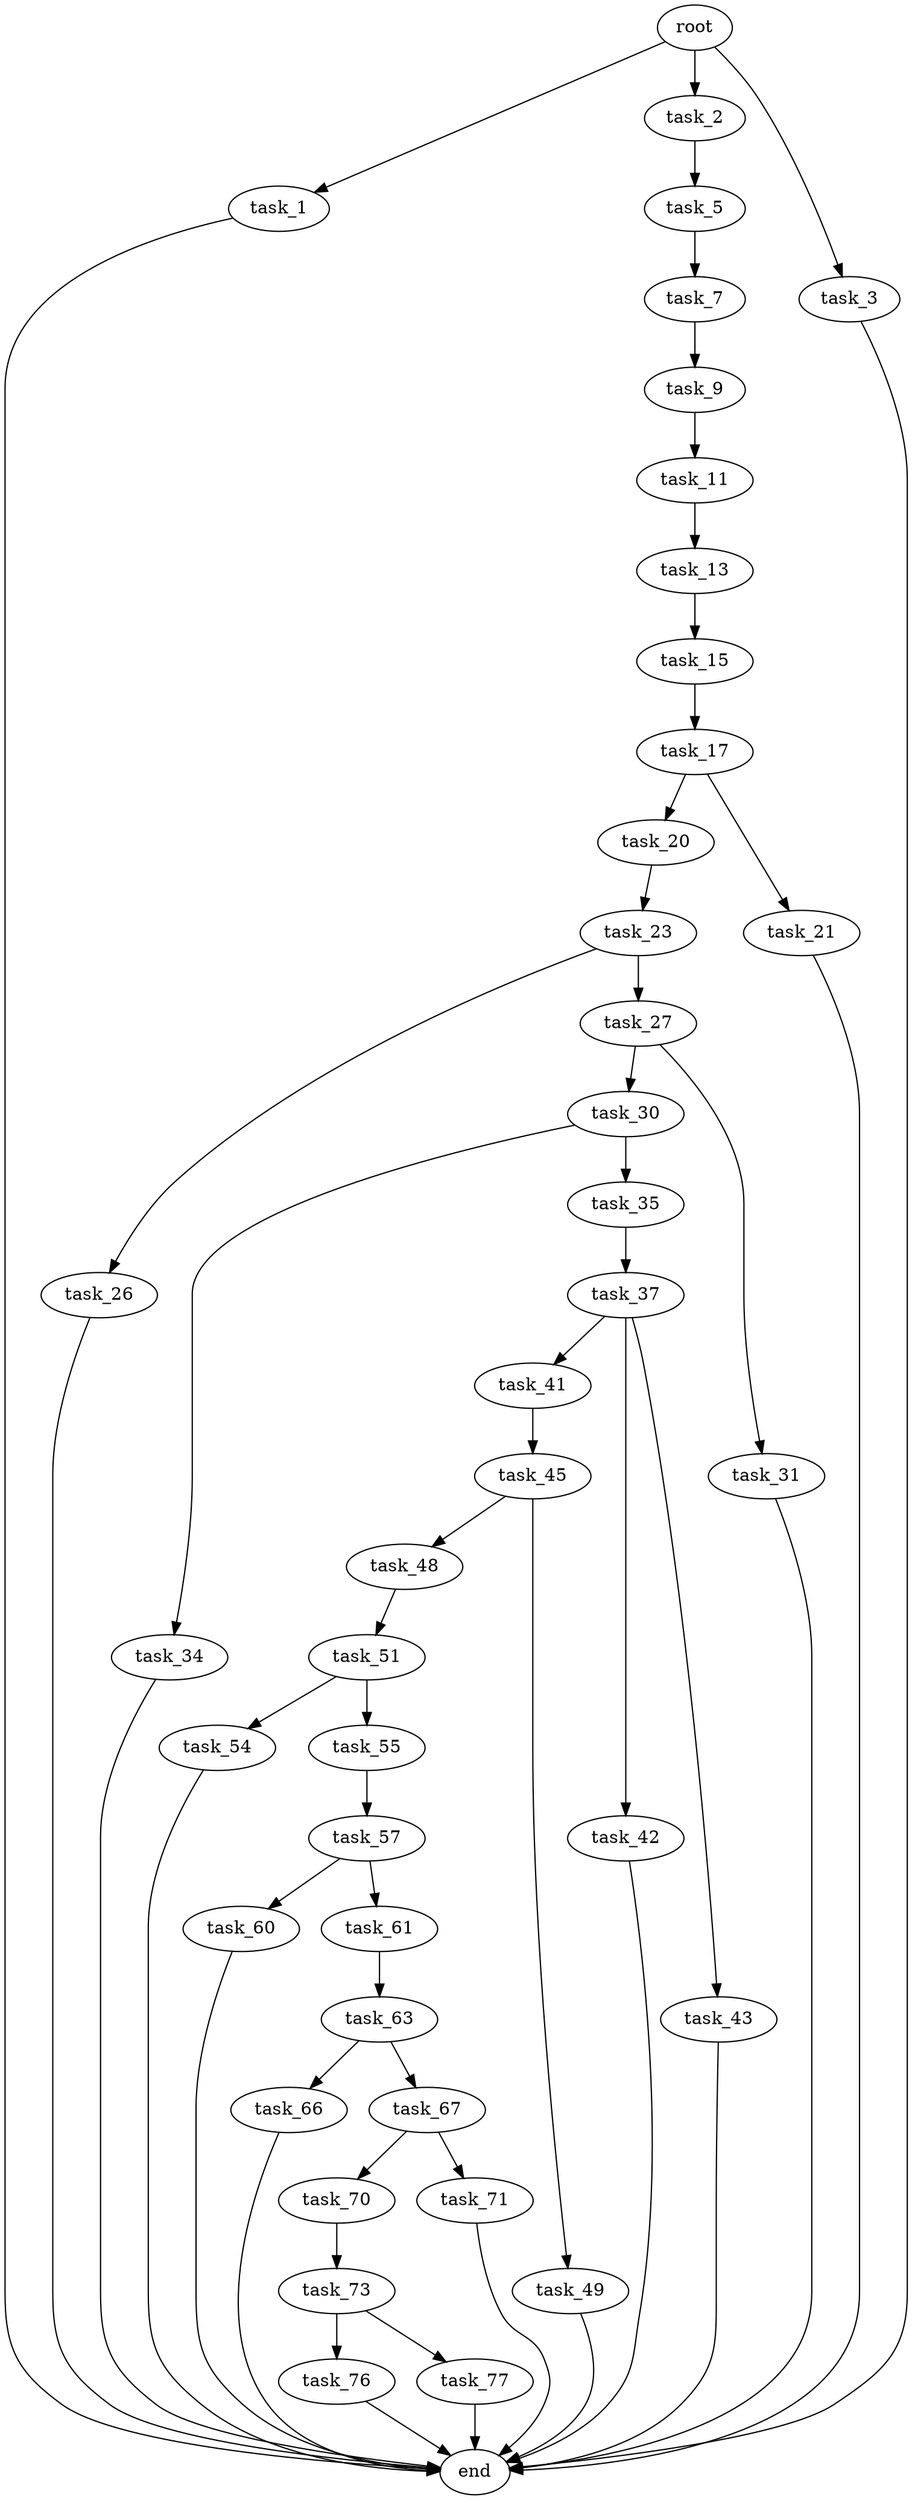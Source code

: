 digraph G {
  root [size="0.000000"];
  task_1 [size="549755813888.000000"];
  task_2 [size="1073741824000.000000"];
  task_3 [size="68719476736.000000"];
  task_5 [size="782757789696.000000"];
  task_7 [size="231928233984.000000"];
  task_9 [size="209886420795.000000"];
  task_11 [size="549755813888.000000"];
  task_13 [size="8589934592.000000"];
  task_15 [size="155646668680.000000"];
  task_17 [size="8589934592.000000"];
  task_20 [size="782757789696.000000"];
  task_21 [size="21893804024.000000"];
  task_23 [size="18920812391.000000"];
  task_26 [size="8589934592.000000"];
  task_27 [size="121488049586.000000"];
  task_30 [size="31108264174.000000"];
  task_31 [size="84187801074.000000"];
  task_34 [size="32801660186.000000"];
  task_35 [size="2499611520.000000"];
  task_37 [size="5768249939.000000"];
  task_41 [size="254689072034.000000"];
  task_42 [size="1073741824000.000000"];
  task_43 [size="59075078153.000000"];
  task_45 [size="754889820.000000"];
  task_48 [size="368293445632.000000"];
  task_49 [size="549755813888.000000"];
  task_51 [size="146082018709.000000"];
  task_54 [size="4850412109.000000"];
  task_55 [size="646317623678.000000"];
  task_57 [size="26625933204.000000"];
  task_60 [size="577505050.000000"];
  task_61 [size="37068967484.000000"];
  task_63 [size="1315854674.000000"];
  task_66 [size="21570428037.000000"];
  task_67 [size="137648914451.000000"];
  task_70 [size="2444019722.000000"];
  task_71 [size="549755813888.000000"];
  task_73 [size="12917401087.000000"];
  task_76 [size="368293445632.000000"];
  task_77 [size="68719476736.000000"];
  end [size="0.000000"];

  root -> task_1 [size="1.000000"];
  root -> task_2 [size="1.000000"];
  root -> task_3 [size="1.000000"];
  task_1 -> end [size="1.000000"];
  task_2 -> task_5 [size="838860800.000000"];
  task_3 -> end [size="1.000000"];
  task_5 -> task_7 [size="679477248.000000"];
  task_7 -> task_9 [size="301989888.000000"];
  task_9 -> task_11 [size="411041792.000000"];
  task_11 -> task_13 [size="536870912.000000"];
  task_13 -> task_15 [size="33554432.000000"];
  task_15 -> task_17 [size="411041792.000000"];
  task_17 -> task_20 [size="33554432.000000"];
  task_17 -> task_21 [size="33554432.000000"];
  task_20 -> task_23 [size="679477248.000000"];
  task_21 -> end [size="1.000000"];
  task_23 -> task_26 [size="33554432.000000"];
  task_23 -> task_27 [size="33554432.000000"];
  task_26 -> end [size="1.000000"];
  task_27 -> task_30 [size="411041792.000000"];
  task_27 -> task_31 [size="411041792.000000"];
  task_30 -> task_34 [size="838860800.000000"];
  task_30 -> task_35 [size="838860800.000000"];
  task_31 -> end [size="1.000000"];
  task_34 -> end [size="1.000000"];
  task_35 -> task_37 [size="301989888.000000"];
  task_37 -> task_41 [size="301989888.000000"];
  task_37 -> task_42 [size="301989888.000000"];
  task_37 -> task_43 [size="301989888.000000"];
  task_41 -> task_45 [size="209715200.000000"];
  task_42 -> end [size="1.000000"];
  task_43 -> end [size="1.000000"];
  task_45 -> task_48 [size="33554432.000000"];
  task_45 -> task_49 [size="33554432.000000"];
  task_48 -> task_51 [size="411041792.000000"];
  task_49 -> end [size="1.000000"];
  task_51 -> task_54 [size="301989888.000000"];
  task_51 -> task_55 [size="301989888.000000"];
  task_54 -> end [size="1.000000"];
  task_55 -> task_57 [size="411041792.000000"];
  task_57 -> task_60 [size="33554432.000000"];
  task_57 -> task_61 [size="33554432.000000"];
  task_60 -> end [size="1.000000"];
  task_61 -> task_63 [size="75497472.000000"];
  task_63 -> task_66 [size="33554432.000000"];
  task_63 -> task_67 [size="33554432.000000"];
  task_66 -> end [size="1.000000"];
  task_67 -> task_70 [size="134217728.000000"];
  task_67 -> task_71 [size="134217728.000000"];
  task_70 -> task_73 [size="301989888.000000"];
  task_71 -> end [size="1.000000"];
  task_73 -> task_76 [size="301989888.000000"];
  task_73 -> task_77 [size="301989888.000000"];
  task_76 -> end [size="1.000000"];
  task_77 -> end [size="1.000000"];
}
